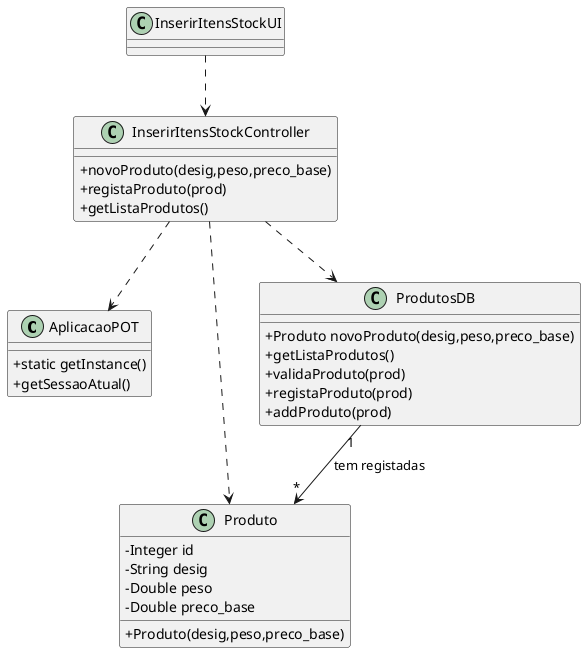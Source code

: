 @startuml
skinparam classAttributeIconSize 0

class AplicacaoPOT
{
  +static getInstance()
  +getSessaoAtual()
}

class Produto {
  -Integer id
  -String desig
  -Double peso
  -Double preco_base
  +Produto(desig,peso,preco_base)
}

class ProdutosDB {
  +Produto novoProduto(desig,peso,preco_base)
  +getListaProdutos()
  +validaProduto(prod)
  +registaProduto(prod)
  +addProduto(prod)
}

class InserirItensStockController {
    +novoProduto(desig,peso,preco_base)
    +registaProduto(prod)
    +getListaProdutos()
}

class InserirItensStockUI {
}

InserirItensStockUI ..> InserirItensStockController
InserirItensStockController ..> ProdutosDB
InserirItensStockController ..> Produto
InserirItensStockController ..> AplicacaoPOT

ProdutosDB "1" --> "*" Produto : tem registadas

@enduml

